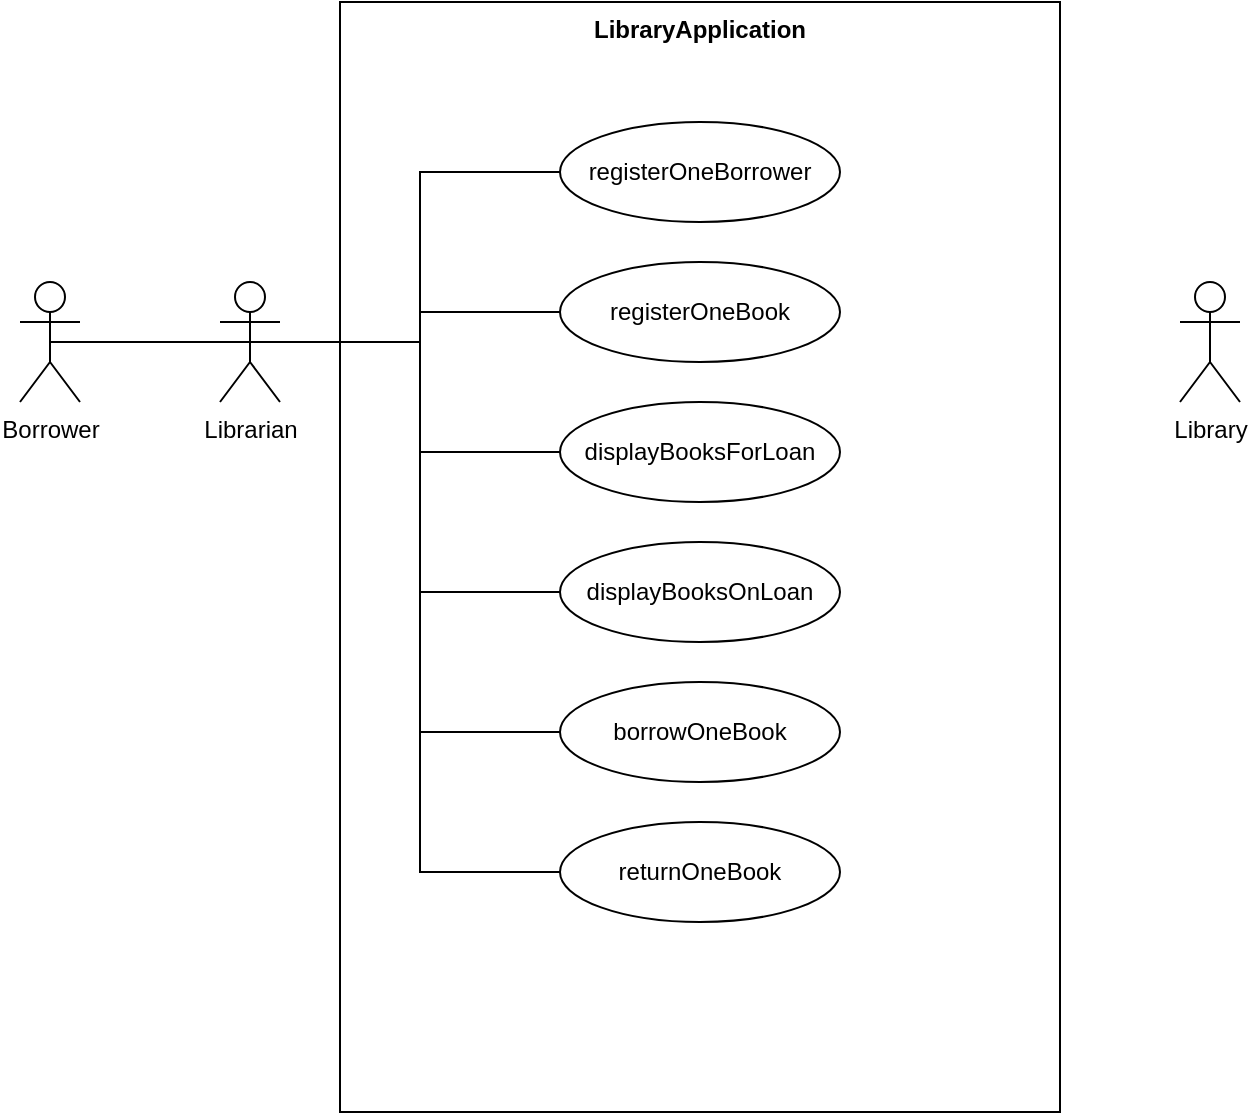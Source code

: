 <mxfile version="22.1.4" type="google">
  <diagram name="페이지-1" id="SVNRW1b8013DdTfy2S1Y">
    <mxGraphModel grid="1" page="1" gridSize="10" guides="1" tooltips="1" connect="1" arrows="1" fold="1" pageScale="1" pageWidth="827" pageHeight="1169" math="0" shadow="0">
      <root>
        <mxCell id="0" />
        <mxCell id="1" parent="0" />
        <mxCell id="cLGshdAZ9fXVJfm9K2jt-5" value="LibraryApplication" style="shape=rect;html=1;verticalAlign=top;fontStyle=1;whiteSpace=wrap;align=center;" vertex="1" parent="1">
          <mxGeometry x="260" y="-2280" width="360" height="555" as="geometry" />
        </mxCell>
        <mxCell id="cLGshdAZ9fXVJfm9K2jt-6" value="registerOneBorrower" style="ellipse;whiteSpace=wrap;html=1;" vertex="1" parent="1">
          <mxGeometry x="370" y="-2220" width="140" height="50" as="geometry" />
        </mxCell>
        <mxCell id="cLGshdAZ9fXVJfm9K2jt-7" value="Borrower" style="shape=umlActor;html=1;verticalLabelPosition=bottom;verticalAlign=top;align=center;" vertex="1" parent="1">
          <mxGeometry x="100" y="-2140" width="30" height="60" as="geometry" />
        </mxCell>
        <mxCell id="cLGshdAZ9fXVJfm9K2jt-18" style="edgeStyle=orthogonalEdgeStyle;rounded=0;orthogonalLoop=1;jettySize=auto;html=1;exitX=0.5;exitY=0.5;exitDx=0;exitDy=0;exitPerimeter=0;entryX=0;entryY=0.5;entryDx=0;entryDy=0;endArrow=none;endFill=0;" edge="1" parent="1" source="cLGshdAZ9fXVJfm9K2jt-8" target="cLGshdAZ9fXVJfm9K2jt-11">
          <mxGeometry relative="1" as="geometry" />
        </mxCell>
        <mxCell id="cLGshdAZ9fXVJfm9K2jt-20" style="edgeStyle=orthogonalEdgeStyle;rounded=0;orthogonalLoop=1;jettySize=auto;html=1;exitX=0.5;exitY=0.5;exitDx=0;exitDy=0;exitPerimeter=0;entryX=0;entryY=0.5;entryDx=0;entryDy=0;endArrow=none;endFill=0;" edge="1" parent="1" source="cLGshdAZ9fXVJfm9K2jt-8" target="Er7na_AhN1IfYkLRlnJ5-3">
          <mxGeometry relative="1" as="geometry" />
        </mxCell>
        <mxCell id="cLGshdAZ9fXVJfm9K2jt-21" style="edgeStyle=orthogonalEdgeStyle;rounded=0;orthogonalLoop=1;jettySize=auto;html=1;exitX=0.5;exitY=0.5;exitDx=0;exitDy=0;exitPerimeter=0;entryX=0;entryY=0.5;entryDx=0;entryDy=0;endArrow=none;endFill=0;" edge="1" parent="1" source="cLGshdAZ9fXVJfm9K2jt-8" target="cLGshdAZ9fXVJfm9K2jt-6">
          <mxGeometry relative="1" as="geometry" />
        </mxCell>
        <mxCell id="cLGshdAZ9fXVJfm9K2jt-22" style="edgeStyle=orthogonalEdgeStyle;rounded=0;orthogonalLoop=1;jettySize=auto;html=1;exitX=0.5;exitY=0.5;exitDx=0;exitDy=0;exitPerimeter=0;endArrow=none;endFill=0;" edge="1" parent="1" source="cLGshdAZ9fXVJfm9K2jt-8" target="cLGshdAZ9fXVJfm9K2jt-10">
          <mxGeometry relative="1" as="geometry" />
        </mxCell>
        <mxCell id="cLGshdAZ9fXVJfm9K2jt-23" style="edgeStyle=orthogonalEdgeStyle;rounded=0;orthogonalLoop=1;jettySize=auto;html=1;exitX=0.5;exitY=0.5;exitDx=0;exitDy=0;exitPerimeter=0;entryX=0;entryY=0.5;entryDx=0;entryDy=0;endArrow=none;endFill=0;" edge="1" parent="1" source="cLGshdAZ9fXVJfm9K2jt-8" target="cLGshdAZ9fXVJfm9K2jt-12">
          <mxGeometry relative="1" as="geometry" />
        </mxCell>
        <mxCell id="cLGshdAZ9fXVJfm9K2jt-24" style="edgeStyle=orthogonalEdgeStyle;rounded=0;orthogonalLoop=1;jettySize=auto;html=1;exitX=0.5;exitY=0.5;exitDx=0;exitDy=0;exitPerimeter=0;entryX=0;entryY=0.5;entryDx=0;entryDy=0;endArrow=none;endFill=0;" edge="1" parent="1" source="cLGshdAZ9fXVJfm9K2jt-8" target="Er7na_AhN1IfYkLRlnJ5-4">
          <mxGeometry relative="1" as="geometry" />
        </mxCell>
        <mxCell id="cLGshdAZ9fXVJfm9K2jt-8" value="Librarian" style="shape=umlActor;html=1;verticalLabelPosition=bottom;verticalAlign=top;align=center;" vertex="1" parent="1">
          <mxGeometry x="200" y="-2140" width="30" height="60" as="geometry" />
        </mxCell>
        <mxCell id="cLGshdAZ9fXVJfm9K2jt-9" value="Library" style="shape=umlActor;html=1;verticalLabelPosition=bottom;verticalAlign=top;align=center;" vertex="1" parent="1">
          <mxGeometry x="680" y="-2140" width="30" height="60" as="geometry" />
        </mxCell>
        <mxCell id="cLGshdAZ9fXVJfm9K2jt-10" value="registerOneBook" style="ellipse;whiteSpace=wrap;html=1;" vertex="1" parent="1">
          <mxGeometry x="370" y="-2150" width="140" height="50" as="geometry" />
        </mxCell>
        <mxCell id="cLGshdAZ9fXVJfm9K2jt-11" value="displayBooksForLoan" style="ellipse;whiteSpace=wrap;html=1;" vertex="1" parent="1">
          <mxGeometry x="370" y="-2080" width="140" height="50" as="geometry" />
        </mxCell>
        <mxCell id="cLGshdAZ9fXVJfm9K2jt-12" value="displayBooksOnLoan" style="ellipse;whiteSpace=wrap;html=1;" vertex="1" parent="1">
          <mxGeometry x="370" y="-2010" width="140" height="50" as="geometry" />
        </mxCell>
        <mxCell id="Er7na_AhN1IfYkLRlnJ5-3" value="borrowOneBook" style="ellipse;whiteSpace=wrap;html=1;" vertex="1" parent="1">
          <mxGeometry x="370" y="-1940" width="140" height="50" as="geometry" />
        </mxCell>
        <mxCell id="Er7na_AhN1IfYkLRlnJ5-4" value="returnOneBook" style="ellipse;whiteSpace=wrap;html=1;" vertex="1" parent="1">
          <mxGeometry x="370" y="-1870" width="140" height="50" as="geometry" />
        </mxCell>
        <mxCell id="cLGshdAZ9fXVJfm9K2jt-15" style="edgeStyle=orthogonalEdgeStyle;rounded=0;orthogonalLoop=1;jettySize=auto;html=1;exitX=0.5;exitY=0.5;exitDx=0;exitDy=0;exitPerimeter=0;entryX=0.5;entryY=0.5;entryDx=0;entryDy=0;entryPerimeter=0;endArrow=none;endFill=0;" edge="1" parent="1" source="cLGshdAZ9fXVJfm9K2jt-7" target="cLGshdAZ9fXVJfm9K2jt-8">
          <mxGeometry relative="1" as="geometry" />
        </mxCell>
      </root>
    </mxGraphModel>
  </diagram>
</mxfile>

